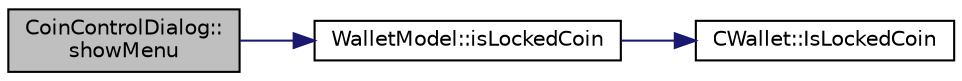 digraph "CoinControlDialog::showMenu"
{
  edge [fontname="Helvetica",fontsize="10",labelfontname="Helvetica",labelfontsize="10"];
  node [fontname="Helvetica",fontsize="10",shape=record];
  rankdir="LR";
  Node706 [label="CoinControlDialog::\lshowMenu",height=0.2,width=0.4,color="black", fillcolor="grey75", style="filled", fontcolor="black"];
  Node706 -> Node707 [color="midnightblue",fontsize="10",style="solid",fontname="Helvetica"];
  Node707 [label="WalletModel::isLockedCoin",height=0.2,width=0.4,color="black", fillcolor="white", style="filled",URL="$class_wallet_model.html#abeea7ae42ec38ace2786b2e3d340f5a2"];
  Node707 -> Node708 [color="midnightblue",fontsize="10",style="solid",fontname="Helvetica"];
  Node708 [label="CWallet::IsLockedCoin",height=0.2,width=0.4,color="black", fillcolor="white", style="filled",URL="$group___actions.html#ga58abc6e61537f10bfb9429587ed29074"];
}
